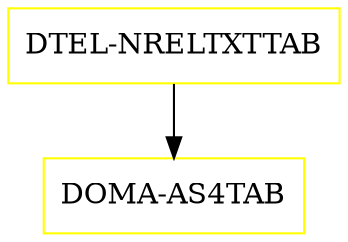 digraph G {
  "DTEL-NRELTXTTAB" [shape=box,color=yellow];
  "DOMA-AS4TAB" [shape=box,color=yellow,URL="./DOMA_AS4TAB.html"];
  "DTEL-NRELTXTTAB" -> "DOMA-AS4TAB";
}
